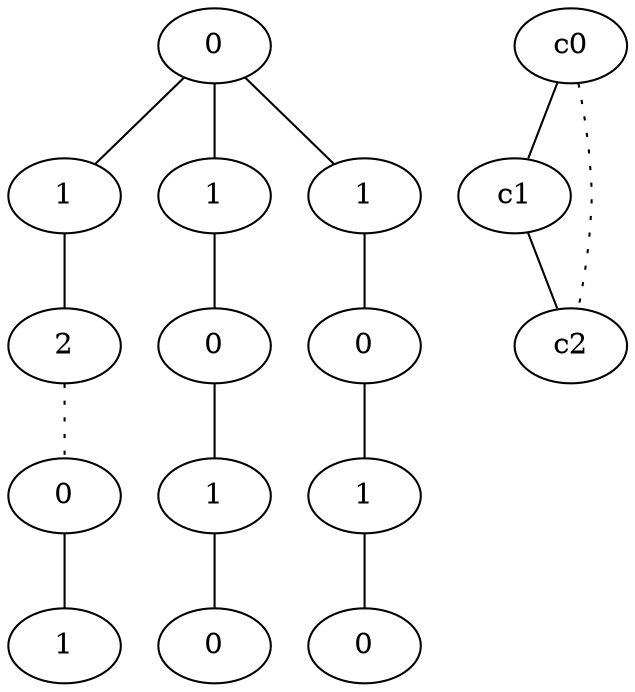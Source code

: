 graph {
a0[label=0];
a1[label=1];
a2[label=2];
a3[label=0];
a4[label=1];
a5[label=1];
a6[label=0];
a7[label=1];
a8[label=0];
a9[label=1];
a10[label=0];
a11[label=1];
a12[label=0];
a0 -- a1;
a0 -- a5;
a0 -- a9;
a1 -- a2;
a2 -- a3 [style=dotted];
a3 -- a4;
a5 -- a6;
a6 -- a7;
a7 -- a8;
a9 -- a10;
a10 -- a11;
a11 -- a12;
c0 -- c1;
c0 -- c2 [style=dotted];
c1 -- c2;
}

